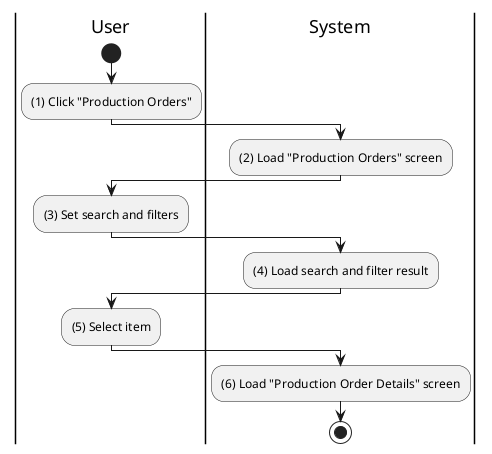 @startuml production-order-view
|u|User
|s|System

|u|
start
:(1) Click "Production Orders";

|s|
:(2) Load "Production Orders" screen;

|u|
:(3) Set search and filters;

|s|
:(4) Load search and filter result;

|u|
:(5) Select item;

|s|
:(6) Load "Production Order Details" screen;
stop
@enduml